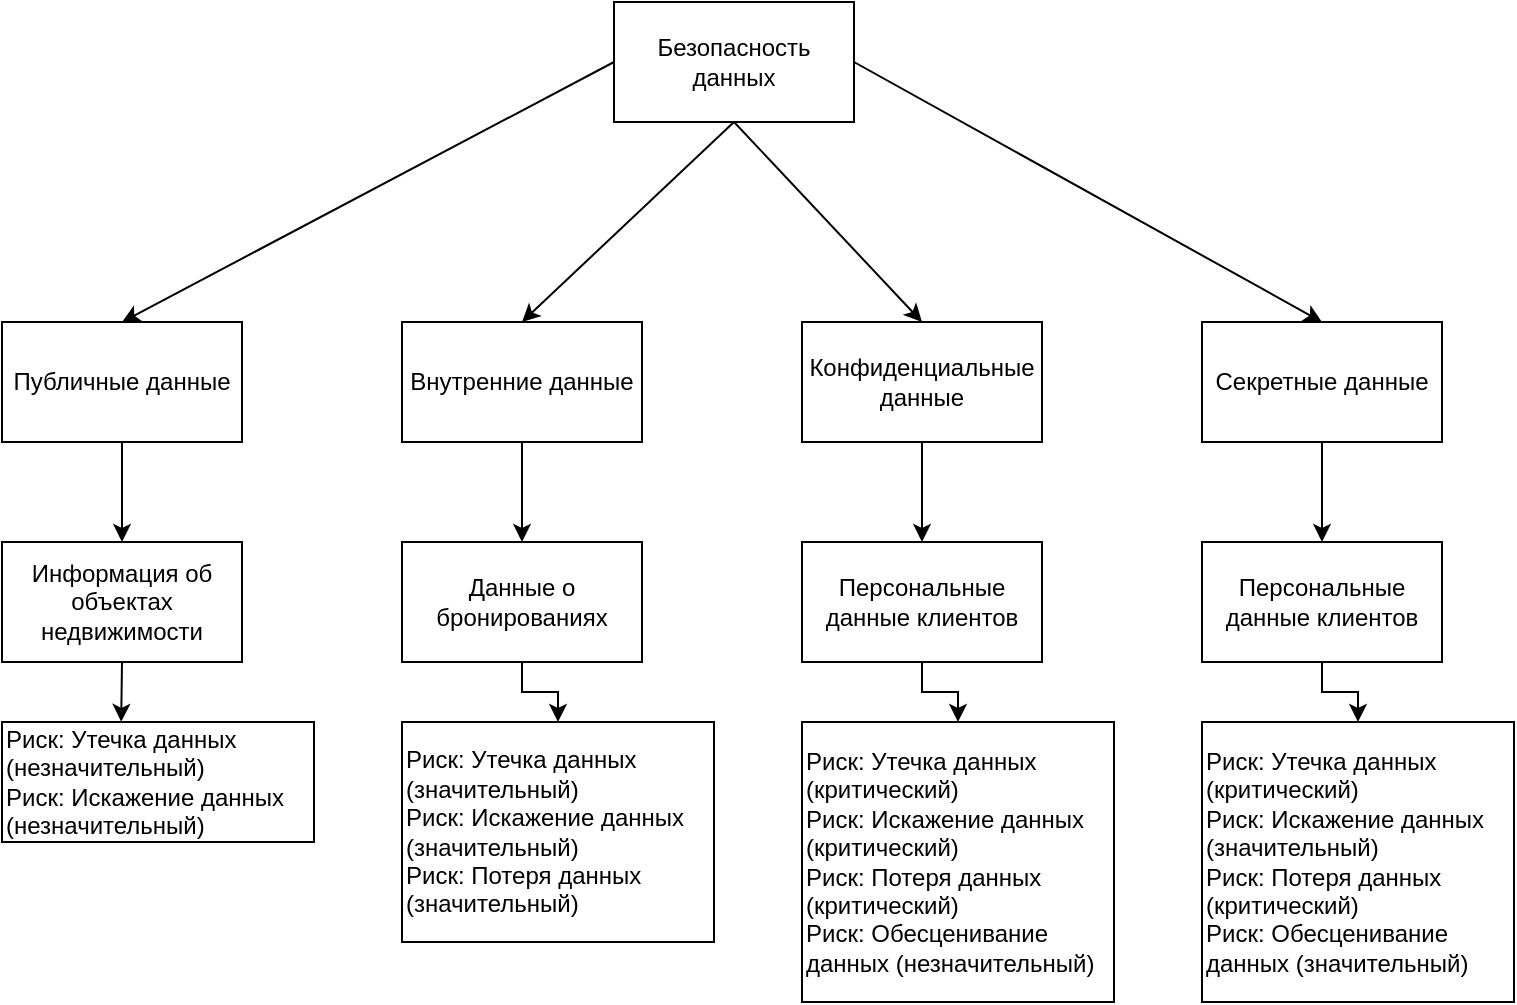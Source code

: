 <mxfile version="26.0.15">
  <diagram name="Страница — 1" id="vmfIcmAL4DYdM5Rei_5w">
    <mxGraphModel dx="918" dy="634" grid="1" gridSize="10" guides="1" tooltips="1" connect="1" arrows="1" fold="1" page="1" pageScale="1" pageWidth="827" pageHeight="1169" math="0" shadow="0">
      <root>
        <mxCell id="0" />
        <mxCell id="1" parent="0" />
        <mxCell id="ULaO3nTSBAobQEeE-iv7-1" value="Безопасность данных" style="rounded=0;whiteSpace=wrap;html=1;" vertex="1" parent="1">
          <mxGeometry x="360" y="200" width="120" height="60" as="geometry" />
        </mxCell>
        <mxCell id="ULaO3nTSBAobQEeE-iv7-2" value="Публичные данные" style="rounded=0;whiteSpace=wrap;html=1;" vertex="1" parent="1">
          <mxGeometry x="54" y="360" width="120" height="60" as="geometry" />
        </mxCell>
        <mxCell id="ULaO3nTSBAobQEeE-iv7-3" value="Внутренние данные" style="rounded=0;whiteSpace=wrap;html=1;" vertex="1" parent="1">
          <mxGeometry x="254" y="360" width="120" height="60" as="geometry" />
        </mxCell>
        <mxCell id="ULaO3nTSBAobQEeE-iv7-4" value="Конфиденциальные данные" style="rounded=0;whiteSpace=wrap;html=1;" vertex="1" parent="1">
          <mxGeometry x="454" y="360" width="120" height="60" as="geometry" />
        </mxCell>
        <mxCell id="ULaO3nTSBAobQEeE-iv7-5" value="Секретные данные" style="rounded=0;whiteSpace=wrap;html=1;" vertex="1" parent="1">
          <mxGeometry x="654" y="360" width="120" height="60" as="geometry" />
        </mxCell>
        <mxCell id="ULaO3nTSBAobQEeE-iv7-6" value="" style="endArrow=classic;html=1;rounded=0;exitX=0;exitY=0.5;exitDx=0;exitDy=0;entryX=0.5;entryY=0;entryDx=0;entryDy=0;" edge="1" parent="1" source="ULaO3nTSBAobQEeE-iv7-1" target="ULaO3nTSBAobQEeE-iv7-2">
          <mxGeometry width="50" height="50" relative="1" as="geometry">
            <mxPoint x="270" y="310" as="sourcePoint" />
            <mxPoint x="320" y="260" as="targetPoint" />
          </mxGeometry>
        </mxCell>
        <mxCell id="ULaO3nTSBAobQEeE-iv7-7" value="" style="endArrow=classic;html=1;rounded=0;entryX=0.5;entryY=0;entryDx=0;entryDy=0;exitX=0.5;exitY=1;exitDx=0;exitDy=0;" edge="1" parent="1" source="ULaO3nTSBAobQEeE-iv7-1" target="ULaO3nTSBAobQEeE-iv7-3">
          <mxGeometry width="50" height="50" relative="1" as="geometry">
            <mxPoint x="270" y="310" as="sourcePoint" />
            <mxPoint x="320" y="260" as="targetPoint" />
          </mxGeometry>
        </mxCell>
        <mxCell id="ULaO3nTSBAobQEeE-iv7-8" value="" style="endArrow=classic;html=1;rounded=0;entryX=0.5;entryY=0;entryDx=0;entryDy=0;exitX=0.5;exitY=1;exitDx=0;exitDy=0;" edge="1" parent="1" source="ULaO3nTSBAobQEeE-iv7-1" target="ULaO3nTSBAobQEeE-iv7-4">
          <mxGeometry width="50" height="50" relative="1" as="geometry">
            <mxPoint x="270" y="310" as="sourcePoint" />
            <mxPoint x="320" y="260" as="targetPoint" />
          </mxGeometry>
        </mxCell>
        <mxCell id="ULaO3nTSBAobQEeE-iv7-9" value="" style="endArrow=classic;html=1;rounded=0;entryX=0.5;entryY=0;entryDx=0;entryDy=0;exitX=1;exitY=0.5;exitDx=0;exitDy=0;" edge="1" parent="1" source="ULaO3nTSBAobQEeE-iv7-1" target="ULaO3nTSBAobQEeE-iv7-5">
          <mxGeometry width="50" height="50" relative="1" as="geometry">
            <mxPoint x="270" y="310" as="sourcePoint" />
            <mxPoint x="320" y="260" as="targetPoint" />
          </mxGeometry>
        </mxCell>
        <mxCell id="ULaO3nTSBAobQEeE-iv7-10" value="Информация об объектах недвижимости" style="rounded=0;whiteSpace=wrap;html=1;" vertex="1" parent="1">
          <mxGeometry x="54" y="470" width="120" height="60" as="geometry" />
        </mxCell>
        <mxCell id="ULaO3nTSBAobQEeE-iv7-11" value="" style="endArrow=classic;html=1;rounded=0;exitX=0.5;exitY=1;exitDx=0;exitDy=0;entryX=0.5;entryY=0;entryDx=0;entryDy=0;" edge="1" parent="1" source="ULaO3nTSBAobQEeE-iv7-2" target="ULaO3nTSBAobQEeE-iv7-10">
          <mxGeometry width="50" height="50" relative="1" as="geometry">
            <mxPoint x="280" y="410" as="sourcePoint" />
            <mxPoint x="330" y="360" as="targetPoint" />
          </mxGeometry>
        </mxCell>
        <mxCell id="ULaO3nTSBAobQEeE-iv7-12" value="Риск: Утечка данных&amp;nbsp; (незначительный)&lt;div&gt;Риск: Искажение данных (незначительный)&lt;/div&gt;" style="rounded=0;whiteSpace=wrap;html=1;align=left;" vertex="1" parent="1">
          <mxGeometry x="54" y="560" width="156" height="60" as="geometry" />
        </mxCell>
        <mxCell id="ULaO3nTSBAobQEeE-iv7-13" value="" style="endArrow=classic;html=1;rounded=0;exitX=0.5;exitY=1;exitDx=0;exitDy=0;entryX=0.382;entryY=-0.002;entryDx=0;entryDy=0;entryPerimeter=0;" edge="1" parent="1" source="ULaO3nTSBAobQEeE-iv7-10" target="ULaO3nTSBAobQEeE-iv7-12">
          <mxGeometry width="50" height="50" relative="1" as="geometry">
            <mxPoint x="280" y="410" as="sourcePoint" />
            <mxPoint x="330" y="360" as="targetPoint" />
          </mxGeometry>
        </mxCell>
        <mxCell id="ULaO3nTSBAobQEeE-iv7-14" value="Данные о бронированиях" style="rounded=0;whiteSpace=wrap;html=1;" vertex="1" parent="1">
          <mxGeometry x="254" y="470" width="120" height="60" as="geometry" />
        </mxCell>
        <mxCell id="ULaO3nTSBAobQEeE-iv7-15" value="Риск: Утечка данных&amp;nbsp; (значительный)&lt;div&gt;Риск: Искажение данных (значительный)&lt;/div&gt;&lt;div&gt;Риск: Потеря данных&lt;/div&gt;&lt;div&gt;(значительный)&amp;nbsp;&lt;/div&gt;" style="rounded=0;whiteSpace=wrap;html=1;align=left;" vertex="1" parent="1">
          <mxGeometry x="254" y="560" width="156" height="110" as="geometry" />
        </mxCell>
        <mxCell id="ULaO3nTSBAobQEeE-iv7-16" value="" style="endArrow=classic;html=1;rounded=0;entryX=0.5;entryY=0;entryDx=0;entryDy=0;exitX=0.5;exitY=1;exitDx=0;exitDy=0;edgeStyle=orthogonalEdgeStyle;" edge="1" parent="1" source="ULaO3nTSBAobQEeE-iv7-14" target="ULaO3nTSBAobQEeE-iv7-15">
          <mxGeometry width="50" height="50" relative="1" as="geometry">
            <mxPoint x="220" y="530" as="sourcePoint" />
            <mxPoint x="270" y="480" as="targetPoint" />
          </mxGeometry>
        </mxCell>
        <mxCell id="ULaO3nTSBAobQEeE-iv7-17" value="" style="endArrow=classic;html=1;rounded=0;exitX=0.5;exitY=1;exitDx=0;exitDy=0;entryX=0.5;entryY=0;entryDx=0;entryDy=0;" edge="1" parent="1" source="ULaO3nTSBAobQEeE-iv7-3" target="ULaO3nTSBAobQEeE-iv7-14">
          <mxGeometry width="50" height="50" relative="1" as="geometry">
            <mxPoint x="240" y="530" as="sourcePoint" />
            <mxPoint x="290" y="480" as="targetPoint" />
          </mxGeometry>
        </mxCell>
        <mxCell id="ULaO3nTSBAobQEeE-iv7-18" value="Персональные данные клиентов" style="rounded=0;whiteSpace=wrap;html=1;" vertex="1" parent="1">
          <mxGeometry x="454" y="470" width="120" height="60" as="geometry" />
        </mxCell>
        <mxCell id="ULaO3nTSBAobQEeE-iv7-19" value="Риск: Утечка данных&amp;nbsp; (критический)&lt;div&gt;Риск: Искажение данных (критический)&lt;/div&gt;&lt;div&gt;Риск: Потеря данных&lt;/div&gt;&lt;div&gt;(критический)&lt;/div&gt;&lt;div&gt;Риск: Обесценивание данных&amp;nbsp;&lt;span style=&quot;background-color: transparent; color: light-dark(rgb(0, 0, 0), rgb(255, 255, 255));&quot;&gt;(незначительный)&amp;nbsp;&lt;/span&gt;&lt;span style=&quot;background-color: transparent; color: light-dark(rgb(0, 0, 0), rgb(255, 255, 255));&quot;&gt;&amp;nbsp;&lt;/span&gt;&lt;/div&gt;" style="rounded=0;whiteSpace=wrap;html=1;align=left;" vertex="1" parent="1">
          <mxGeometry x="454" y="560" width="156" height="140" as="geometry" />
        </mxCell>
        <mxCell id="ULaO3nTSBAobQEeE-iv7-20" value="" style="endArrow=classic;html=1;rounded=0;entryX=0.5;entryY=0;entryDx=0;entryDy=0;exitX=0.5;exitY=1;exitDx=0;exitDy=0;edgeStyle=orthogonalEdgeStyle;" edge="1" parent="1" source="ULaO3nTSBAobQEeE-iv7-18" target="ULaO3nTSBAobQEeE-iv7-19">
          <mxGeometry width="50" height="50" relative="1" as="geometry">
            <mxPoint x="300" y="530" as="sourcePoint" />
            <mxPoint x="350" y="480" as="targetPoint" />
          </mxGeometry>
        </mxCell>
        <mxCell id="ULaO3nTSBAobQEeE-iv7-21" value="" style="endArrow=classic;html=1;rounded=0;entryX=0.5;entryY=0;entryDx=0;entryDy=0;exitX=0.5;exitY=1;exitDx=0;exitDy=0;" edge="1" parent="1" source="ULaO3nTSBAobQEeE-iv7-4" target="ULaO3nTSBAobQEeE-iv7-18">
          <mxGeometry width="50" height="50" relative="1" as="geometry">
            <mxPoint x="300" y="530" as="sourcePoint" />
            <mxPoint x="350" y="480" as="targetPoint" />
          </mxGeometry>
        </mxCell>
        <mxCell id="ULaO3nTSBAobQEeE-iv7-22" value="Персональные данные клиентов" style="rounded=0;whiteSpace=wrap;html=1;" vertex="1" parent="1">
          <mxGeometry x="654" y="470" width="120" height="60" as="geometry" />
        </mxCell>
        <mxCell id="ULaO3nTSBAobQEeE-iv7-23" value="" style="endArrow=classic;html=1;rounded=0;entryX=0.5;entryY=0;entryDx=0;entryDy=0;exitX=0.5;exitY=1;exitDx=0;exitDy=0;" edge="1" parent="1" source="ULaO3nTSBAobQEeE-iv7-5" target="ULaO3nTSBAobQEeE-iv7-22">
          <mxGeometry width="50" height="50" relative="1" as="geometry">
            <mxPoint x="570" y="530" as="sourcePoint" />
            <mxPoint x="620" y="480" as="targetPoint" />
          </mxGeometry>
        </mxCell>
        <mxCell id="ULaO3nTSBAobQEeE-iv7-24" value="Риск: Утечка данных&amp;nbsp; (критический)&lt;div&gt;Риск: Искажение данных (значительный)&lt;/div&gt;&lt;div&gt;Риск: Потеря данных&lt;/div&gt;&lt;div&gt;(критический)&lt;/div&gt;&lt;div&gt;Риск: Обесценивание данных&amp;nbsp;&lt;span style=&quot;background-color: transparent; color: light-dark(rgb(0, 0, 0), rgb(255, 255, 255));&quot;&gt;(значительный)&amp;nbsp;&lt;/span&gt;&lt;span style=&quot;background-color: transparent; color: light-dark(rgb(0, 0, 0), rgb(255, 255, 255));&quot;&gt;&amp;nbsp;&lt;/span&gt;&lt;/div&gt;" style="rounded=0;whiteSpace=wrap;html=1;align=left;" vertex="1" parent="1">
          <mxGeometry x="654" y="560" width="156" height="140" as="geometry" />
        </mxCell>
        <mxCell id="ULaO3nTSBAobQEeE-iv7-25" value="" style="endArrow=classic;html=1;rounded=0;entryX=0.5;entryY=0;entryDx=0;entryDy=0;exitX=0.5;exitY=1;exitDx=0;exitDy=0;edgeStyle=orthogonalEdgeStyle;" edge="1" parent="1" source="ULaO3nTSBAobQEeE-iv7-22" target="ULaO3nTSBAobQEeE-iv7-24">
          <mxGeometry width="50" height="50" relative="1" as="geometry">
            <mxPoint x="570" y="530" as="sourcePoint" />
            <mxPoint x="620" y="480" as="targetPoint" />
          </mxGeometry>
        </mxCell>
      </root>
    </mxGraphModel>
  </diagram>
</mxfile>
